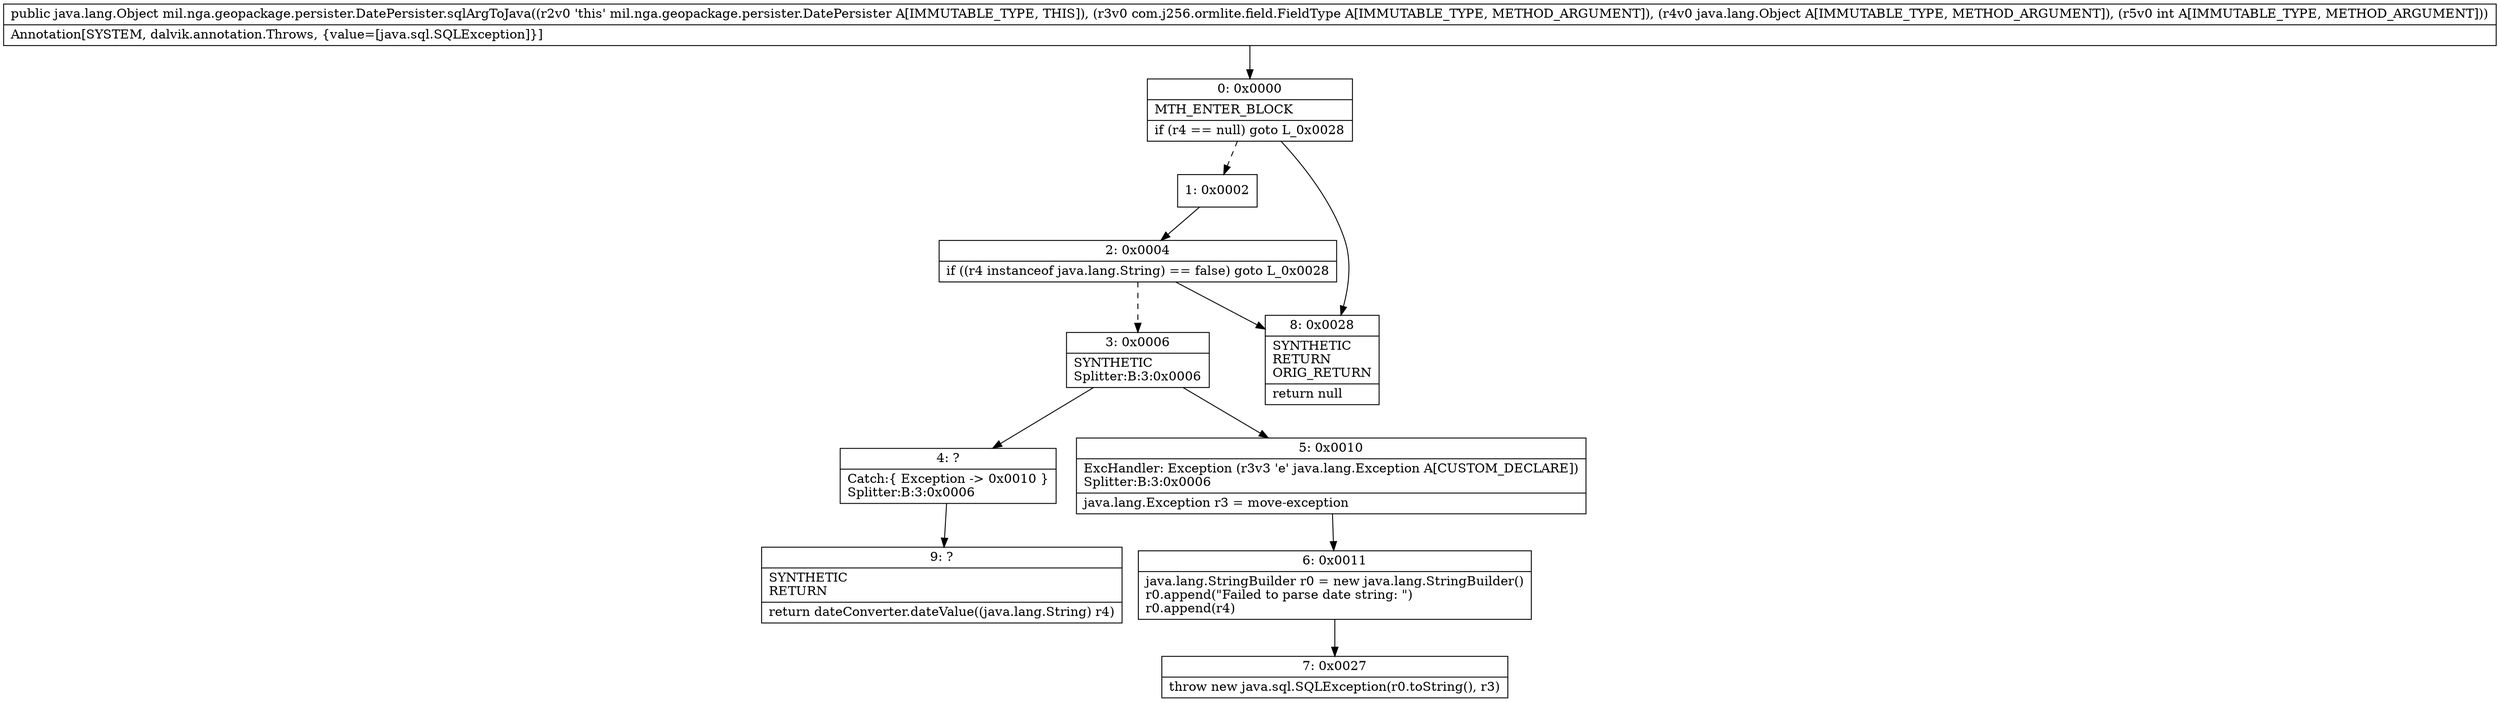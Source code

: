 digraph "CFG formil.nga.geopackage.persister.DatePersister.sqlArgToJava(Lcom\/j256\/ormlite\/field\/FieldType;Ljava\/lang\/Object;I)Ljava\/lang\/Object;" {
Node_0 [shape=record,label="{0\:\ 0x0000|MTH_ENTER_BLOCK\l|if (r4 == null) goto L_0x0028\l}"];
Node_1 [shape=record,label="{1\:\ 0x0002}"];
Node_2 [shape=record,label="{2\:\ 0x0004|if ((r4 instanceof java.lang.String) == false) goto L_0x0028\l}"];
Node_3 [shape=record,label="{3\:\ 0x0006|SYNTHETIC\lSplitter:B:3:0x0006\l}"];
Node_4 [shape=record,label="{4\:\ ?|Catch:\{ Exception \-\> 0x0010 \}\lSplitter:B:3:0x0006\l}"];
Node_5 [shape=record,label="{5\:\ 0x0010|ExcHandler: Exception (r3v3 'e' java.lang.Exception A[CUSTOM_DECLARE])\lSplitter:B:3:0x0006\l|java.lang.Exception r3 = move\-exception\l}"];
Node_6 [shape=record,label="{6\:\ 0x0011|java.lang.StringBuilder r0 = new java.lang.StringBuilder()\lr0.append(\"Failed to parse date string: \")\lr0.append(r4)\l}"];
Node_7 [shape=record,label="{7\:\ 0x0027|throw new java.sql.SQLException(r0.toString(), r3)\l}"];
Node_8 [shape=record,label="{8\:\ 0x0028|SYNTHETIC\lRETURN\lORIG_RETURN\l|return null\l}"];
Node_9 [shape=record,label="{9\:\ ?|SYNTHETIC\lRETURN\l|return dateConverter.dateValue((java.lang.String) r4)\l}"];
MethodNode[shape=record,label="{public java.lang.Object mil.nga.geopackage.persister.DatePersister.sqlArgToJava((r2v0 'this' mil.nga.geopackage.persister.DatePersister A[IMMUTABLE_TYPE, THIS]), (r3v0 com.j256.ormlite.field.FieldType A[IMMUTABLE_TYPE, METHOD_ARGUMENT]), (r4v0 java.lang.Object A[IMMUTABLE_TYPE, METHOD_ARGUMENT]), (r5v0 int A[IMMUTABLE_TYPE, METHOD_ARGUMENT]))  | Annotation[SYSTEM, dalvik.annotation.Throws, \{value=[java.sql.SQLException]\}]\l}"];
MethodNode -> Node_0;
Node_0 -> Node_1[style=dashed];
Node_0 -> Node_8;
Node_1 -> Node_2;
Node_2 -> Node_3[style=dashed];
Node_2 -> Node_8;
Node_3 -> Node_4;
Node_3 -> Node_5;
Node_4 -> Node_9;
Node_5 -> Node_6;
Node_6 -> Node_7;
}

